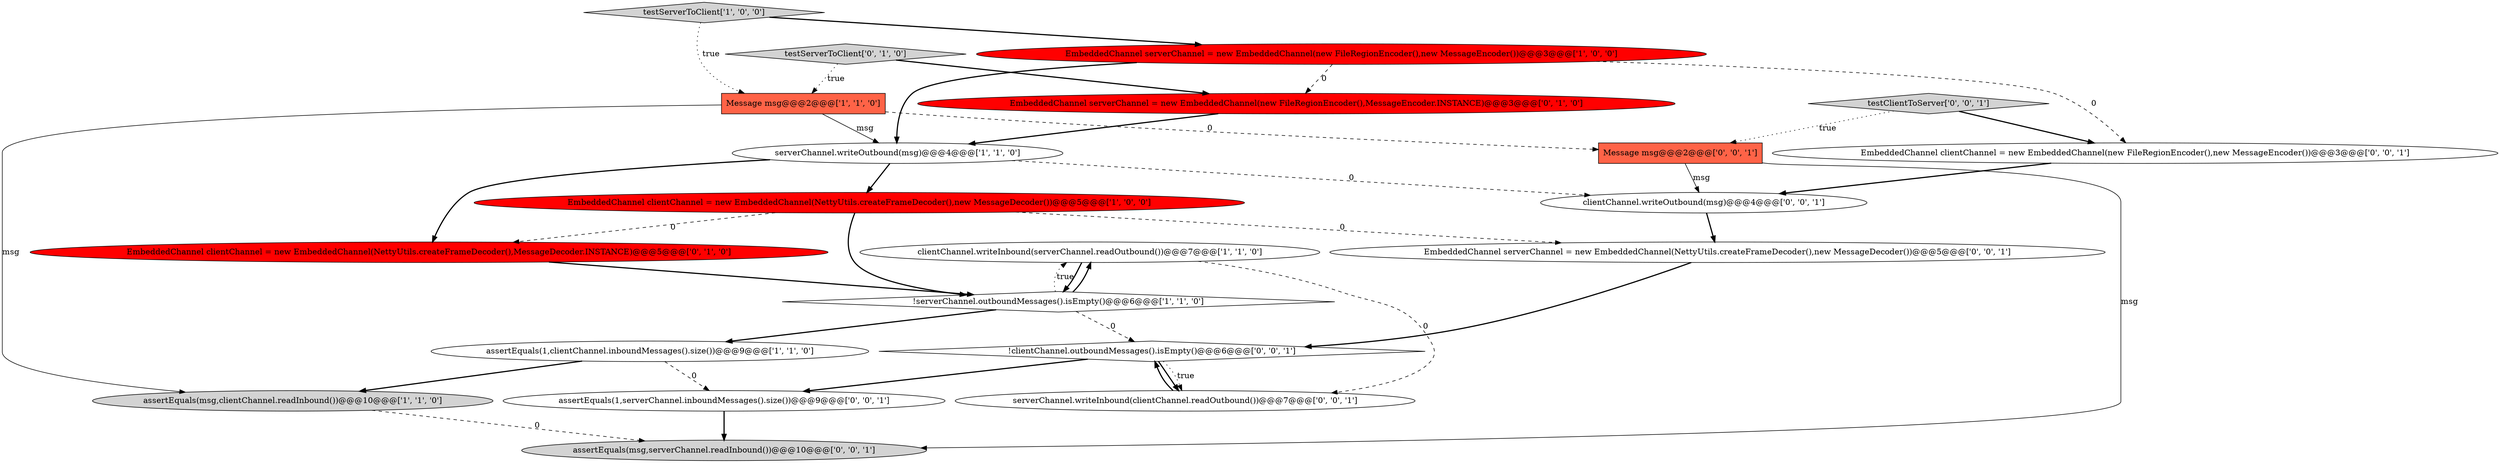 digraph {
15 [style = filled, label = "assertEquals(msg,serverChannel.readInbound())@@@10@@@['0', '0', '1']", fillcolor = lightgray, shape = ellipse image = "AAA0AAABBB3BBB"];
12 [style = filled, label = "testClientToServer['0', '0', '1']", fillcolor = lightgray, shape = diamond image = "AAA0AAABBB3BBB"];
0 [style = filled, label = "testServerToClient['1', '0', '0']", fillcolor = lightgray, shape = diamond image = "AAA0AAABBB1BBB"];
13 [style = filled, label = "Message msg@@@2@@@['0', '0', '1']", fillcolor = tomato, shape = box image = "AAA0AAABBB3BBB"];
19 [style = filled, label = "EmbeddedChannel serverChannel = new EmbeddedChannel(NettyUtils.createFrameDecoder(),new MessageDecoder())@@@5@@@['0', '0', '1']", fillcolor = white, shape = ellipse image = "AAA0AAABBB3BBB"];
4 [style = filled, label = "Message msg@@@2@@@['1', '1', '0']", fillcolor = tomato, shape = box image = "AAA0AAABBB1BBB"];
16 [style = filled, label = "clientChannel.writeOutbound(msg)@@@4@@@['0', '0', '1']", fillcolor = white, shape = ellipse image = "AAA0AAABBB3BBB"];
17 [style = filled, label = "serverChannel.writeInbound(clientChannel.readOutbound())@@@7@@@['0', '0', '1']", fillcolor = white, shape = ellipse image = "AAA0AAABBB3BBB"];
20 [style = filled, label = "!clientChannel.outboundMessages().isEmpty()@@@6@@@['0', '0', '1']", fillcolor = white, shape = diamond image = "AAA0AAABBB3BBB"];
6 [style = filled, label = "!serverChannel.outboundMessages().isEmpty()@@@6@@@['1', '1', '0']", fillcolor = white, shape = diamond image = "AAA0AAABBB1BBB"];
9 [style = filled, label = "testServerToClient['0', '1', '0']", fillcolor = lightgray, shape = diamond image = "AAA0AAABBB2BBB"];
7 [style = filled, label = "clientChannel.writeInbound(serverChannel.readOutbound())@@@7@@@['1', '1', '0']", fillcolor = white, shape = ellipse image = "AAA0AAABBB1BBB"];
11 [style = filled, label = "EmbeddedChannel clientChannel = new EmbeddedChannel(NettyUtils.createFrameDecoder(),MessageDecoder.INSTANCE)@@@5@@@['0', '1', '0']", fillcolor = red, shape = ellipse image = "AAA1AAABBB2BBB"];
2 [style = filled, label = "assertEquals(1,clientChannel.inboundMessages().size())@@@9@@@['1', '1', '0']", fillcolor = white, shape = ellipse image = "AAA0AAABBB1BBB"];
14 [style = filled, label = "EmbeddedChannel clientChannel = new EmbeddedChannel(new FileRegionEncoder(),new MessageEncoder())@@@3@@@['0', '0', '1']", fillcolor = white, shape = ellipse image = "AAA0AAABBB3BBB"];
5 [style = filled, label = "EmbeddedChannel clientChannel = new EmbeddedChannel(NettyUtils.createFrameDecoder(),new MessageDecoder())@@@5@@@['1', '0', '0']", fillcolor = red, shape = ellipse image = "AAA1AAABBB1BBB"];
18 [style = filled, label = "assertEquals(1,serverChannel.inboundMessages().size())@@@9@@@['0', '0', '1']", fillcolor = white, shape = ellipse image = "AAA0AAABBB3BBB"];
10 [style = filled, label = "EmbeddedChannel serverChannel = new EmbeddedChannel(new FileRegionEncoder(),MessageEncoder.INSTANCE)@@@3@@@['0', '1', '0']", fillcolor = red, shape = ellipse image = "AAA1AAABBB2BBB"];
1 [style = filled, label = "serverChannel.writeOutbound(msg)@@@4@@@['1', '1', '0']", fillcolor = white, shape = ellipse image = "AAA0AAABBB1BBB"];
8 [style = filled, label = "assertEquals(msg,clientChannel.readInbound())@@@10@@@['1', '1', '0']", fillcolor = lightgray, shape = ellipse image = "AAA0AAABBB1BBB"];
3 [style = filled, label = "EmbeddedChannel serverChannel = new EmbeddedChannel(new FileRegionEncoder(),new MessageEncoder())@@@3@@@['1', '0', '0']", fillcolor = red, shape = ellipse image = "AAA1AAABBB1BBB"];
1->5 [style = bold, label=""];
0->3 [style = bold, label=""];
14->16 [style = bold, label=""];
20->17 [style = bold, label=""];
3->1 [style = bold, label=""];
6->20 [style = dashed, label="0"];
7->17 [style = dashed, label="0"];
20->17 [style = dotted, label="true"];
19->20 [style = bold, label=""];
11->6 [style = bold, label=""];
0->4 [style = dotted, label="true"];
8->15 [style = dashed, label="0"];
18->15 [style = bold, label=""];
13->16 [style = solid, label="msg"];
9->10 [style = bold, label=""];
16->19 [style = bold, label=""];
4->8 [style = solid, label="msg"];
1->11 [style = bold, label=""];
6->2 [style = bold, label=""];
20->18 [style = bold, label=""];
12->13 [style = dotted, label="true"];
5->6 [style = bold, label=""];
5->11 [style = dashed, label="0"];
1->16 [style = dashed, label="0"];
7->6 [style = bold, label=""];
12->14 [style = bold, label=""];
2->18 [style = dashed, label="0"];
6->7 [style = dotted, label="true"];
13->15 [style = solid, label="msg"];
9->4 [style = dotted, label="true"];
4->1 [style = solid, label="msg"];
3->10 [style = dashed, label="0"];
3->14 [style = dashed, label="0"];
6->7 [style = bold, label=""];
4->13 [style = dashed, label="0"];
10->1 [style = bold, label=""];
5->19 [style = dashed, label="0"];
2->8 [style = bold, label=""];
17->20 [style = bold, label=""];
}
